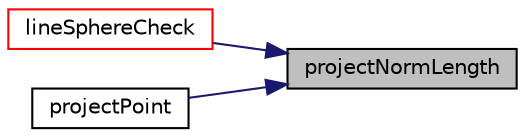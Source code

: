 digraph "projectNormLength"
{
 // LATEX_PDF_SIZE
  edge [fontname="Helvetica",fontsize="10",labelfontname="Helvetica",labelfontsize="10"];
  node [fontname="Helvetica",fontsize="10",shape=record];
  rankdir="RL";
  Node1 [label="projectNormLength",height=0.2,width=0.4,color="black", fillcolor="grey75", style="filled", fontcolor="black",tooltip=" "];
  Node1 -> Node2 [dir="back",color="midnightblue",fontsize="10",style="solid",fontname="Helvetica"];
  Node2 [label="lineSphereCheck",height=0.2,width=0.4,color="red", fillcolor="white", style="filled",URL="$structpFlow_1_1sphTriInteraction_1_1pLine.html#aabd9c83babb8fd250cae2482ddea4f13",tooltip=" "];
  Node1 -> Node5 [dir="back",color="midnightblue",fontsize="10",style="solid",fontname="Helvetica"];
  Node5 [label="projectPoint",height=0.2,width=0.4,color="black", fillcolor="white", style="filled",URL="$structpFlow_1_1sphTriInteraction_1_1pLine.html#a03c6784ff46ffab948664762095b0c47",tooltip=" "];
}
